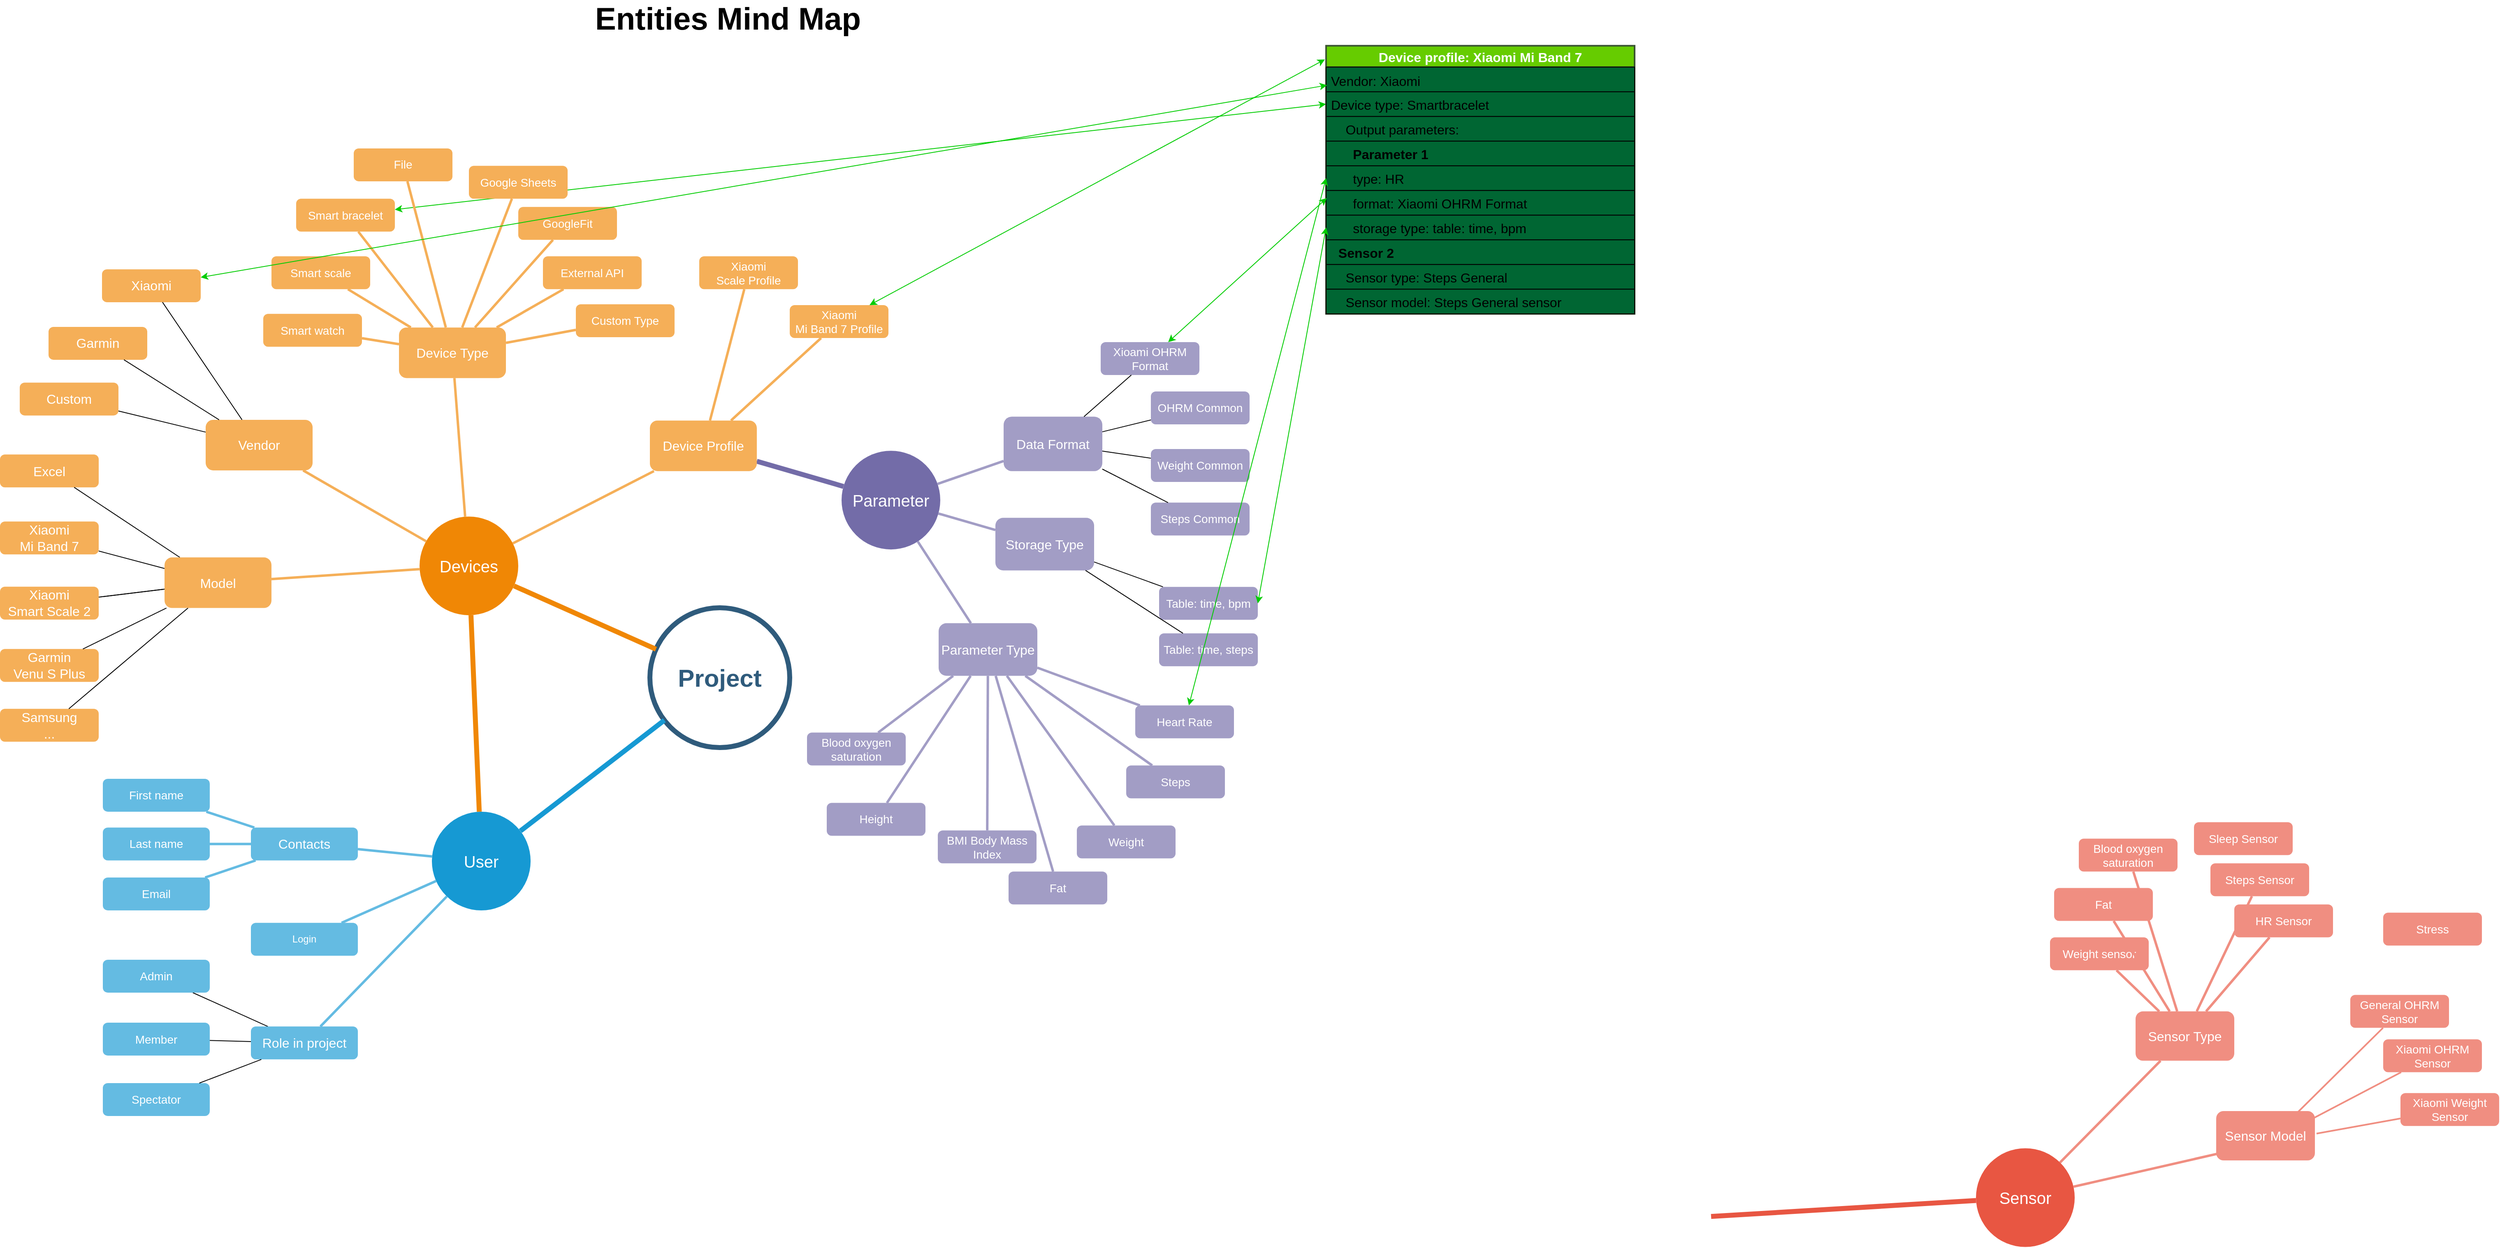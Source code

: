 <mxfile version="20.7.4" type="device"><diagram id="6a731a19-8d31-9384-78a2-239565b7b9f0" name="Page-1"><mxGraphModel dx="2074" dy="1140" grid="0" gridSize="10" guides="1" tooltips="1" connect="1" arrows="1" fold="1" page="0" pageScale="1" pageWidth="1169" pageHeight="827" background="none" math="0" shadow="0"><root><mxCell id="0"/><mxCell id="1" parent="0"/><mxCell id="1350" value="User" style="ellipse;whiteSpace=wrap;html=1;shadow=0;fontFamily=Helvetica;fontSize=20;fontColor=#FFFFFF;align=center;strokeWidth=3;fillColor=#1699D3;strokeColor=none;" parent="1" vertex="1"><mxGeometry x="815" y="990" width="120" height="120" as="geometry"/></mxCell><mxCell id="1351" value="Devices" style="ellipse;whiteSpace=wrap;html=1;shadow=0;fontFamily=Helvetica;fontSize=20;fontColor=#FFFFFF;align=center;strokeWidth=3;fillColor=#F08705;strokeColor=none;gradientColor=none;" parent="1" vertex="1"><mxGeometry x="800" y="631.07" width="120" height="120" as="geometry"/></mxCell><mxCell id="1352" value="Sensor" style="ellipse;whiteSpace=wrap;html=1;shadow=0;fontFamily=Helvetica;fontSize=20;fontColor=#FFFFFF;align=center;strokeWidth=3;fillColor=#E85642;strokeColor=none;" parent="1" vertex="1"><mxGeometry x="2692" y="1399.22" width="120" height="120" as="geometry"/></mxCell><mxCell id="1353" value="Parameter" style="ellipse;whiteSpace=wrap;html=1;shadow=0;fontFamily=Helvetica;fontSize=20;fontColor=#FFFFFF;align=center;strokeWidth=3;fillColor=#736ca8;strokeColor=none;" parent="1" vertex="1"><mxGeometry x="1313" y="551.07" width="120" height="120" as="geometry"/></mxCell><mxCell id="1357" value="Smart watch" style="rounded=1;fillColor=#f5af58;strokeColor=none;strokeWidth=3;shadow=0;html=1;fontColor=#FFFFFF;fontSize=14;whiteSpace=wrap;" parent="1" vertex="1"><mxGeometry x="610" y="384.63" width="120" height="40" as="geometry"/></mxCell><mxCell id="Hoir4oa6xhyW6V6_o-Tp-1555" value="" style="rounded=0;orthogonalLoop=1;jettySize=auto;html=1;endArrow=none;endFill=0;" parent="1" source="1358" target="Hoir4oa6xhyW6V6_o-Tp-1554" edge="1"><mxGeometry relative="1" as="geometry"/></mxCell><mxCell id="1358" value="Role in project" style="rounded=1;fillColor=#64BBE2;strokeColor=none;strokeWidth=3;shadow=0;html=1;fontColor=#FFFFFF;fontSize=16;whiteSpace=wrap;" parent="1" vertex="1"><mxGeometry x="595" y="1251.17" width="130" height="40" as="geometry"/></mxCell><mxCell id="1361" style="endArrow=none;strokeWidth=6;strokeColor=#E85642;html=1;" parent="1" target="1352" edge="1"><mxGeometry relative="1" as="geometry"><mxPoint x="2370" y="1482.15" as="sourcePoint"/><mxPoint x="2679" y="1482.15" as="targetPoint"/></mxGeometry></mxCell><mxCell id="1367" value="Login" style="rounded=1;fillColor=#64BBE2;strokeColor=none;strokeWidth=3;shadow=0;html=1;fontColor=#FFFFFF;whiteSpace=wrap;" parent="1" vertex="1"><mxGeometry x="595" y="1125.17" width="130" height="40" as="geometry"/></mxCell><mxCell id="1368" value="First name" style="rounded=1;fillColor=#64BBE2;strokeColor=none;strokeWidth=3;shadow=0;html=1;fontColor=#FFFFFF;fontSize=14;whiteSpace=wrap;" parent="1" vertex="1"><mxGeometry x="415" y="950.0" width="130" height="40" as="geometry"/></mxCell><mxCell id="1369" value="Last name" style="rounded=1;fillColor=#64BBE2;strokeColor=none;strokeWidth=3;shadow=0;html=1;fontColor=#FFFFFF;fontSize=14;whiteSpace=wrap;" parent="1" vertex="1"><mxGeometry x="415" y="1009.25" width="130" height="40" as="geometry"/></mxCell><mxCell id="1370" value="Email" style="rounded=1;fillColor=#64BBE2;strokeColor=none;strokeWidth=3;shadow=0;html=1;fontColor=#FFFFFF;fontSize=14;whiteSpace=wrap;" parent="1" vertex="1"><mxGeometry x="415" y="1070" width="130" height="40" as="geometry"/></mxCell><mxCell id="1378" value="" style="edgeStyle=none;endArrow=none;strokeWidth=3;strokeColor=#64BBE2;html=1;" parent="1" source="1350" target="1367" edge="1"><mxGeometry x="-136.5" y="692.33" width="100" height="100" as="geometry"><mxPoint x="775.635" y="1066.037" as="sourcePoint"/><mxPoint x="685" y="1080.004" as="targetPoint"/></mxGeometry></mxCell><mxCell id="1379" value="" style="edgeStyle=none;endArrow=none;strokeWidth=3;strokeColor=#64BBE2;html=1;" parent="1" source="1350" target="1358" edge="1"><mxGeometry x="-96.5" y="685" width="100" height="100" as="geometry"><mxPoint x="-96.5" y="785" as="sourcePoint"/><mxPoint x="3.5" y="685" as="targetPoint"/></mxGeometry></mxCell><mxCell id="1380" value="" style="edgeStyle=none;endArrow=none;strokeWidth=3;strokeColor=#64BBE2;html=1;" parent="1" source="h7JuHgKbV5dOK2hKu-mG-1547" target="1368" edge="1"><mxGeometry x="-136.5" y="722.33" width="100" height="100" as="geometry"><mxPoint x="-136.5" y="822.33" as="sourcePoint"/><mxPoint x="-36.5" y="722.33" as="targetPoint"/></mxGeometry></mxCell><mxCell id="1381" value="" style="edgeStyle=none;endArrow=none;strokeWidth=3;strokeColor=#64BBE2;html=1;" parent="1" source="h7JuHgKbV5dOK2hKu-mG-1547" target="1369" edge="1"><mxGeometry x="-136.5" y="722.33" width="100" height="100" as="geometry"><mxPoint x="-136.5" y="822.33" as="sourcePoint"/><mxPoint x="-36.5" y="722.33" as="targetPoint"/></mxGeometry></mxCell><mxCell id="1382" value="" style="edgeStyle=none;endArrow=none;strokeWidth=3;strokeColor=#64BBE2;html=1;" parent="1" source="h7JuHgKbV5dOK2hKu-mG-1547" target="1370" edge="1"><mxGeometry x="-136.5" y="722.33" width="100" height="100" as="geometry"><mxPoint x="-136.5" y="822.33" as="sourcePoint"/><mxPoint x="-36.5" y="722.33" as="targetPoint"/></mxGeometry></mxCell><mxCell id="1388" value="Smart scale" style="rounded=1;fillColor=#f5af58;strokeColor=none;strokeWidth=3;shadow=0;html=1;fontColor=#FFFFFF;fontSize=14;whiteSpace=wrap;" parent="1" vertex="1"><mxGeometry x="620" y="314.63" width="120" height="40" as="geometry"/></mxCell><mxCell id="3ol7Gl8PVOQAWhBmQOJz-1628" value="" style="edgeStyle=none;rounded=0;orthogonalLoop=1;jettySize=auto;html=1;strokeColor=#00CC00;strokeWidth=1;fontSize=16;entryX=0;entryY=0.5;entryDx=0;entryDy=0;fillColor=#cdeb8b;startArrow=classic;startFill=1;" parent="1" source="1389" target="3ol7Gl8PVOQAWhBmQOJz-1598" edge="1"><mxGeometry relative="1" as="geometry"/></mxCell><mxCell id="1389" value="Smart bracelet" style="rounded=1;fillColor=#f5af58;strokeColor=none;strokeWidth=3;shadow=0;html=1;fontColor=#FFFFFF;fontSize=14;whiteSpace=wrap;" parent="1" vertex="1"><mxGeometry x="650" y="244.63" width="120" height="40" as="geometry"/></mxCell><mxCell id="1390" value="File" style="rounded=1;fillColor=#f5af58;strokeColor=none;strokeWidth=3;shadow=0;html=1;fontColor=#FFFFFF;fontSize=14;whiteSpace=wrap;" parent="1" vertex="1"><mxGeometry x="720" y="183.44" width="120" height="40" as="geometry"/></mxCell><mxCell id="1391" value="GoogleFit" style="rounded=1;fillColor=#f5af58;strokeColor=none;strokeWidth=3;shadow=0;html=1;fontColor=#FFFFFF;fontSize=14;whiteSpace=wrap;" parent="1" vertex="1"><mxGeometry x="920" y="254.63" width="120" height="40" as="geometry"/></mxCell><mxCell id="1399" value="" style="edgeStyle=none;endArrow=none;strokeWidth=3;strokeColor=#F5AF58;html=1;" parent="1" source="h7JuHgKbV5dOK2hKu-mG-1541" target="1357" edge="1"><mxGeometry x="-51.5" y="194.94" width="100" height="100" as="geometry"><mxPoint x="-51.5" y="294.94" as="sourcePoint"/><mxPoint x="48.5" y="194.94" as="targetPoint"/></mxGeometry></mxCell><mxCell id="1400" value="" style="edgeStyle=none;endArrow=none;strokeWidth=3;strokeColor=#F5AF58;html=1;" parent="1" source="h7JuHgKbV5dOK2hKu-mG-1541" target="1388" edge="1"><mxGeometry x="-51.5" y="194.94" width="100" height="100" as="geometry"><mxPoint x="-51.5" y="294.94" as="sourcePoint"/><mxPoint x="48.5" y="194.94" as="targetPoint"/></mxGeometry></mxCell><mxCell id="1401" value="" style="edgeStyle=none;endArrow=none;strokeWidth=3;strokeColor=#F5AF58;html=1;" parent="1" source="h7JuHgKbV5dOK2hKu-mG-1541" target="1389" edge="1"><mxGeometry x="-51.5" y="194.94" width="100" height="100" as="geometry"><mxPoint x="-51.5" y="294.94" as="sourcePoint"/><mxPoint x="48.5" y="194.94" as="targetPoint"/></mxGeometry></mxCell><mxCell id="1402" value="" style="edgeStyle=none;endArrow=none;strokeWidth=3;strokeColor=#F5AF58;html=1;" parent="1" source="h7JuHgKbV5dOK2hKu-mG-1541" target="1390" edge="1"><mxGeometry x="-51.5" y="194.94" width="100" height="100" as="geometry"><mxPoint x="-51.5" y="294.94" as="sourcePoint"/><mxPoint x="48.5" y="194.94" as="targetPoint"/></mxGeometry></mxCell><mxCell id="1403" value="" style="edgeStyle=none;endArrow=none;strokeWidth=3;strokeColor=#F5AF58;html=1;" parent="1" source="h7JuHgKbV5dOK2hKu-mG-1541" target="1391" edge="1"><mxGeometry x="-51.5" y="194.94" width="100" height="100" as="geometry"><mxPoint x="-51.5" y="294.94" as="sourcePoint"/><mxPoint x="48.5" y="194.94" as="targetPoint"/></mxGeometry></mxCell><mxCell id="1413" value="HR Sensor" style="rounded=1;fillColor=#f08e81;strokeColor=none;strokeWidth=3;shadow=0;html=1;fontColor=#FFFFFF;fontSize=14;whiteSpace=wrap;" parent="1" vertex="1"><mxGeometry x="3006" y="1102.78" width="120" height="40" as="geometry"/></mxCell><mxCell id="1414" value="Weight sensor" style="rounded=1;fillColor=#f08e81;strokeColor=none;strokeWidth=3;shadow=0;html=1;fontColor=#FFFFFF;fontSize=14;whiteSpace=wrap;" parent="1" vertex="1"><mxGeometry x="2782" y="1142.78" width="120" height="40" as="geometry"/></mxCell><mxCell id="1415" value="Fat" style="rounded=1;fillColor=#f08e81;strokeColor=none;strokeWidth=3;shadow=0;html=1;fontColor=#FFFFFF;fontSize=14;whiteSpace=wrap;" parent="1" vertex="1"><mxGeometry x="2787" y="1082.78" width="120" height="40" as="geometry"/></mxCell><mxCell id="1416" value="Blood oxygen &lt;br style=&quot;font-size: 14px;&quot;&gt;saturation" style="rounded=1;fillColor=#f08e81;strokeColor=none;strokeWidth=3;shadow=0;html=1;fontColor=#FFFFFF;fontSize=14;whiteSpace=wrap;" parent="1" vertex="1"><mxGeometry x="2817" y="1022.78" width="120" height="40" as="geometry"/></mxCell><mxCell id="1424" value="" style="edgeStyle=none;endArrow=none;strokeWidth=3;strokeColor=#F08E81;html=1;" parent="1" source="h7JuHgKbV5dOK2hKu-mG-1543" target="1413" edge="1"><mxGeometry x="1708" y="1129.28" width="100" height="100" as="geometry"><mxPoint x="1708" y="1229.28" as="sourcePoint"/><mxPoint x="1808" y="1129.28" as="targetPoint"/></mxGeometry></mxCell><mxCell id="1425" value="" style="edgeStyle=none;endArrow=none;strokeWidth=3;strokeColor=#F08E81;html=1;" parent="1" source="h7JuHgKbV5dOK2hKu-mG-1543" target="1414" edge="1"><mxGeometry x="1708" y="1129.28" width="100" height="100" as="geometry"><mxPoint x="1708" y="1229.28" as="sourcePoint"/><mxPoint x="1808" y="1129.28" as="targetPoint"/></mxGeometry></mxCell><mxCell id="1426" value="" style="edgeStyle=none;endArrow=none;strokeWidth=3;strokeColor=#F08E81;html=1;" parent="1" source="h7JuHgKbV5dOK2hKu-mG-1543" target="1415" edge="1"><mxGeometry x="1708" y="1129.28" width="100" height="100" as="geometry"><mxPoint x="1708" y="1229.28" as="sourcePoint"/><mxPoint x="1808" y="1129.28" as="targetPoint"/></mxGeometry></mxCell><mxCell id="1427" value="" style="edgeStyle=none;endArrow=none;strokeWidth=3;strokeColor=#F08E81;html=1;" parent="1" source="h7JuHgKbV5dOK2hKu-mG-1543" target="1416" edge="1"><mxGeometry x="1708" y="1129.28" width="100" height="100" as="geometry"><mxPoint x="1708" y="1229.28" as="sourcePoint"/><mxPoint x="1808" y="1129.28" as="targetPoint"/></mxGeometry></mxCell><mxCell id="1437" value="Weight" style="rounded=1;fillColor=#a29dc5;strokeColor=none;strokeWidth=3;shadow=0;html=1;fontColor=#FFFFFF;fontSize=14;whiteSpace=wrap;" parent="1" vertex="1"><mxGeometry x="1599" y="1006.78" width="120" height="40" as="geometry"/></mxCell><mxCell id="1438" value="Height" style="rounded=1;fillColor=#a29dc5;strokeColor=none;strokeWidth=3;shadow=0;html=1;fontColor=#FFFFFF;fontSize=14;whiteSpace=wrap;" parent="1" vertex="1"><mxGeometry x="1295" y="979.28" width="120" height="40" as="geometry"/></mxCell><mxCell id="1439" value="Steps" style="rounded=1;fillColor=#a29dc5;strokeColor=none;strokeWidth=3;shadow=0;html=1;fontColor=#FFFFFF;fontSize=14;whiteSpace=wrap;" parent="1" vertex="1"><mxGeometry x="1659" y="933.78" width="120" height="40" as="geometry"/></mxCell><mxCell id="1440" value="Fat" style="rounded=1;fillColor=#a29dc5;strokeColor=none;strokeWidth=3;shadow=0;html=1;fontColor=#FFFFFF;fontSize=14;whiteSpace=wrap;" parent="1" vertex="1"><mxGeometry x="1516" y="1062.78" width="120" height="40" as="geometry"/></mxCell><mxCell id="1441" value="Heart Rate" style="rounded=1;fillColor=#a29dc5;strokeColor=none;strokeWidth=3;shadow=0;html=1;fontColor=#FFFFFF;fontSize=14;whiteSpace=wrap;" parent="1" vertex="1"><mxGeometry x="1670" y="860.78" width="120" height="40" as="geometry"/></mxCell><mxCell id="1442" value="BMI Body Mass Index" style="rounded=1;fillColor=#a29dc5;strokeColor=none;strokeWidth=3;shadow=0;html=1;fontColor=#FFFFFF;whiteSpace=wrap;fontSize=14;" parent="1" vertex="1"><mxGeometry x="1430" y="1012.78" width="120" height="40" as="geometry"/></mxCell><mxCell id="1443" value="Blood oxygen &lt;br style=&quot;font-size: 14px;&quot;&gt;saturation" style="rounded=1;fillColor=#a29dc5;strokeColor=none;strokeWidth=3;shadow=0;html=1;fontColor=#FFFFFF;fontSize=14;whiteSpace=wrap;" parent="1" vertex="1"><mxGeometry x="1271" y="893.78" width="120" height="40" as="geometry"/></mxCell><mxCell id="1448" value="" style="edgeStyle=none;endArrow=none;strokeWidth=3;strokeColor=#A29DC5;html=1;" parent="1" source="3ol7Gl8PVOQAWhBmQOJz-1557" target="1437" edge="1"><mxGeometry x="93" y="59.28" width="100" height="100" as="geometry"><mxPoint x="93" y="159.28" as="sourcePoint"/><mxPoint x="193" y="59.28" as="targetPoint"/></mxGeometry></mxCell><mxCell id="1449" value="" style="edgeStyle=none;endArrow=none;strokeWidth=3;strokeColor=#A29DC5;html=1;" parent="1" source="3ol7Gl8PVOQAWhBmQOJz-1557" target="1438" edge="1"><mxGeometry x="93" y="59.28" width="100" height="100" as="geometry"><mxPoint x="93" y="159.28" as="sourcePoint"/><mxPoint x="193" y="59.28" as="targetPoint"/></mxGeometry></mxCell><mxCell id="1450" value="" style="edgeStyle=none;endArrow=none;strokeWidth=3;strokeColor=#A29DC5;html=1;" parent="1" source="3ol7Gl8PVOQAWhBmQOJz-1557" target="1439" edge="1"><mxGeometry x="93" y="59.28" width="100" height="100" as="geometry"><mxPoint x="93" y="159.28" as="sourcePoint"/><mxPoint x="193" y="59.28" as="targetPoint"/></mxGeometry></mxCell><mxCell id="1451" value="" style="edgeStyle=none;endArrow=none;strokeWidth=3;strokeColor=#A29DC5;html=1;" parent="1" source="3ol7Gl8PVOQAWhBmQOJz-1557" target="1440" edge="1"><mxGeometry x="93" y="59.28" width="100" height="100" as="geometry"><mxPoint x="93" y="159.28" as="sourcePoint"/><mxPoint x="193" y="59.28" as="targetPoint"/></mxGeometry></mxCell><mxCell id="1452" value="" style="edgeStyle=none;endArrow=none;strokeWidth=3;strokeColor=#A29DC5;html=1;" parent="1" source="3ol7Gl8PVOQAWhBmQOJz-1557" target="1442" edge="1"><mxGeometry x="93" y="59.28" width="100" height="100" as="geometry"><mxPoint x="93" y="159.28" as="sourcePoint"/><mxPoint x="193" y="59.28" as="targetPoint"/></mxGeometry></mxCell><mxCell id="1453" value="" style="edgeStyle=none;endArrow=none;strokeWidth=3;strokeColor=#A29DC5;html=1;" parent="1" source="3ol7Gl8PVOQAWhBmQOJz-1557" target="1441" edge="1"><mxGeometry x="93" y="59.28" width="100" height="100" as="geometry"><mxPoint x="93" y="159.28" as="sourcePoint"/><mxPoint x="193" y="59.28" as="targetPoint"/></mxGeometry></mxCell><mxCell id="1454" value="" style="edgeStyle=none;endArrow=none;strokeWidth=3;strokeColor=#A29DC5;html=1;" parent="1" source="1353" target="3ol7Gl8PVOQAWhBmQOJz-1557" edge="1"><mxGeometry x="93" y="59.28" width="100" height="100" as="geometry"><mxPoint x="93" y="159.28" as="sourcePoint"/><mxPoint x="193" y="59.28" as="targetPoint"/></mxGeometry></mxCell><mxCell id="1514" style="edgeStyle=orthogonalEdgeStyle;rounded=0;html=1;exitX=0.75;exitY=0;entryX=0.75;entryY=0;startArrow=none;startFill=0;endArrow=block;endFill=1;jettySize=auto;orthogonalLoop=1;strokeColor=#12aab5;strokeWidth=6;fontSize=20;fontColor=#2F5B7C;" parent="1" source="1414" target="1414" edge="1"><mxGeometry relative="1" as="geometry"/></mxCell><mxCell id="1515" value="Project" style="ellipse;whiteSpace=wrap;html=1;shadow=0;fontFamily=Helvetica;fontSize=30;fontColor=#2F5B7C;align=center;strokeColor=#2F5B7C;strokeWidth=6;fillColor=#FFFFFF;fontStyle=1;gradientColor=none;" parent="1" vertex="1"><mxGeometry x="1080" y="742" width="170" height="170" as="geometry"/></mxCell><mxCell id="Hoir4oa6xhyW6V6_o-Tp-1543" value="" style="endArrow=none;strokeWidth=6;strokeColor=#f08705;html=1;" parent="1" source="1515" target="1351" edge="1"><mxGeometry relative="1" as="geometry"><mxPoint x="1223.477" y="847.636" as="sourcePoint"/><mxPoint x="1407.682" y="779.035" as="targetPoint"/></mxGeometry></mxCell><mxCell id="Hoir4oa6xhyW6V6_o-Tp-1545" style="endArrow=none;strokeWidth=6;strokeColor=#f08705;html=1;startArrow=none;" parent="1" source="1350" target="1351" edge="1"><mxGeometry relative="1" as="geometry"><mxPoint x="1013.494" y="475.635" as="sourcePoint"/><mxPoint x="1316.728" y="531.459" as="targetPoint"/></mxGeometry></mxCell><mxCell id="Hoir4oa6xhyW6V6_o-Tp-1547" value="" style="endArrow=none;strokeWidth=6;strokeColor=#1699D3;html=1;" parent="1" source="1515" target="1350" edge="1"><mxGeometry relative="1" as="geometry"><mxPoint x="1107.562" y="889.115" as="sourcePoint"/><mxPoint x="1004.972" y="860.832" as="targetPoint"/></mxGeometry></mxCell><mxCell id="Hoir4oa6xhyW6V6_o-Tp-1554" value="Admin" style="rounded=1;fillColor=#64BBE2;strokeColor=none;strokeWidth=3;shadow=0;html=1;fontColor=#FFFFFF;fontSize=14;whiteSpace=wrap;" parent="1" vertex="1"><mxGeometry x="415" y="1170" width="130" height="40" as="geometry"/></mxCell><mxCell id="Hoir4oa6xhyW6V6_o-Tp-1557" value="Member" style="rounded=1;fillColor=#64BBE2;strokeColor=none;strokeWidth=3;shadow=0;html=1;fontColor=#FFFFFF;fontSize=14;whiteSpace=wrap;" parent="1" vertex="1"><mxGeometry x="415" y="1246.5" width="130" height="40" as="geometry"/></mxCell><mxCell id="Hoir4oa6xhyW6V6_o-Tp-1558" value="" style="rounded=0;orthogonalLoop=1;jettySize=auto;html=1;endArrow=none;endFill=0;" parent="1" source="1358" target="Hoir4oa6xhyW6V6_o-Tp-1557" edge="1"><mxGeometry relative="1" as="geometry"><mxPoint x="515" y="1118.5" as="sourcePoint"/><mxPoint x="431.846" y="1150" as="targetPoint"/></mxGeometry></mxCell><mxCell id="Hoir4oa6xhyW6V6_o-Tp-1559" value="Spectator" style="rounded=1;fillColor=#64BBE2;strokeColor=none;strokeWidth=3;shadow=0;html=1;fontColor=#FFFFFF;fontSize=14;whiteSpace=wrap;" parent="1" vertex="1"><mxGeometry x="415" y="1320" width="130" height="40" as="geometry"/></mxCell><mxCell id="Hoir4oa6xhyW6V6_o-Tp-1560" value="" style="rounded=0;orthogonalLoop=1;jettySize=auto;html=1;endArrow=none;endFill=0;" parent="1" source="1358" target="Hoir4oa6xhyW6V6_o-Tp-1559" edge="1"><mxGeometry relative="1" as="geometry"><mxPoint x="525" y="1128.5" as="sourcePoint"/><mxPoint x="407.23" y="1215" as="targetPoint"/></mxGeometry></mxCell><mxCell id="h7JuHgKbV5dOK2hKu-mG-1541" value="Device Type" style="rounded=1;fillColor=#f5af58;strokeColor=none;strokeWidth=3;shadow=0;html=1;fontColor=#FFFFFF;fontSize=16;whiteSpace=wrap;" parent="1" vertex="1"><mxGeometry x="775" y="401.19" width="130" height="61.5" as="geometry"/></mxCell><mxCell id="h7JuHgKbV5dOK2hKu-mG-1542" value="" style="edgeStyle=none;endArrow=none;strokeWidth=3;strokeColor=#F5AF58;html=1;" parent="1" source="1351" target="h7JuHgKbV5dOK2hKu-mG-1541" edge="1"><mxGeometry x="123.5" y="201.5" width="100" height="100" as="geometry"><mxPoint x="950.907" y="519.911" as="sourcePoint"/><mxPoint x="901" y="561.5" as="targetPoint"/></mxGeometry></mxCell><mxCell id="h7JuHgKbV5dOK2hKu-mG-1543" value="Sensor Type" style="rounded=1;fillColor=#f08e81;strokeColor=none;strokeWidth=3;shadow=0;html=1;fontColor=#FFFFFF;fontSize=16;whiteSpace=wrap;" parent="1" vertex="1"><mxGeometry x="2886" y="1232.78" width="120" height="60" as="geometry"/></mxCell><mxCell id="h7JuHgKbV5dOK2hKu-mG-1544" value="" style="edgeStyle=none;endArrow=none;strokeWidth=3;strokeColor=#F08E81;html=1;" parent="1" source="1352" target="h7JuHgKbV5dOK2hKu-mG-1543" edge="1"><mxGeometry x="1443" y="1094.65" width="100" height="100" as="geometry"><mxPoint x="2729.211" y="1427.583" as="sourcePoint"/><mxPoint x="2846.186" y="1279.65" as="targetPoint"/></mxGeometry></mxCell><mxCell id="h7JuHgKbV5dOK2hKu-mG-1545" value="Steps Sensor" style="rounded=1;fillColor=#f08e81;strokeColor=none;strokeWidth=3;shadow=0;html=1;fontColor=#FFFFFF;fontSize=14;whiteSpace=wrap;" parent="1" vertex="1"><mxGeometry x="2977" y="1052.78" width="120" height="40" as="geometry"/></mxCell><mxCell id="h7JuHgKbV5dOK2hKu-mG-1546" value="" style="edgeStyle=none;endArrow=none;strokeWidth=3;strokeColor=#F08E81;html=1;" parent="1" source="h7JuHgKbV5dOK2hKu-mG-1543" target="h7JuHgKbV5dOK2hKu-mG-1545" edge="1"><mxGeometry x="1718" y="1139.28" width="100" height="100" as="geometry"><mxPoint x="3094.518" y="1372.78" as="sourcePoint"/><mxPoint x="3145.482" y="1284.28" as="targetPoint"/></mxGeometry></mxCell><mxCell id="h7JuHgKbV5dOK2hKu-mG-1547" value="Contacts" style="rounded=1;fillColor=#64BBE2;strokeColor=none;strokeWidth=3;shadow=0;html=1;fontColor=#FFFFFF;fontSize=16;whiteSpace=wrap;" parent="1" vertex="1"><mxGeometry x="595" y="1009.25" width="130" height="40" as="geometry"/></mxCell><mxCell id="h7JuHgKbV5dOK2hKu-mG-1548" value="" style="edgeStyle=none;endArrow=none;strokeWidth=3;strokeColor=#64BBE2;html=1;" parent="1" source="1350" target="h7JuHgKbV5dOK2hKu-mG-1547" edge="1"><mxGeometry x="-126.5" y="702.33" width="100" height="100" as="geometry"><mxPoint x="781.652" y="1029.871" as="sourcePoint"/><mxPoint x="537.391" y="876.58" as="targetPoint"/></mxGeometry></mxCell><mxCell id="h7JuHgKbV5dOK2hKu-mG-1549" value="Sleep Sensor" style="rounded=1;fillColor=#f08e81;strokeColor=none;strokeWidth=3;shadow=0;html=1;fontColor=#FFFFFF;fontSize=14;whiteSpace=wrap;" parent="1" vertex="1"><mxGeometry x="2957" y="1002.78" width="120" height="40" as="geometry"/></mxCell><mxCell id="h7JuHgKbV5dOK2hKu-mG-1550" value="Stress" style="rounded=1;fillColor=#f08e81;strokeColor=none;strokeWidth=3;shadow=0;html=1;fontColor=#FFFFFF;fontSize=14;whiteSpace=wrap;" parent="1" vertex="1"><mxGeometry x="3187" y="1112.78" width="120" height="40" as="geometry"/></mxCell><mxCell id="h7JuHgKbV5dOK2hKu-mG-1551" value="External API" style="rounded=1;fillColor=#f5af58;strokeColor=none;strokeWidth=3;shadow=0;html=1;fontColor=#FFFFFF;fontSize=14;whiteSpace=wrap;" parent="1" vertex="1"><mxGeometry x="950" y="314.63" width="120" height="40" as="geometry"/></mxCell><mxCell id="h7JuHgKbV5dOK2hKu-mG-1552" value="" style="edgeStyle=none;endArrow=none;strokeWidth=3;strokeColor=#F5AF58;html=1;" parent="1" source="h7JuHgKbV5dOK2hKu-mG-1541" target="h7JuHgKbV5dOK2hKu-mG-1551" edge="1"><mxGeometry x="-41.5" y="204.94" width="100" height="100" as="geometry"><mxPoint x="913.02" y="483.44" as="sourcePoint"/><mxPoint x="976.532" y="333.44" as="targetPoint"/></mxGeometry></mxCell><mxCell id="3ol7Gl8PVOQAWhBmQOJz-1515" value="Garmin &lt;br style=&quot;font-size: 16px;&quot;&gt;Venu S Plus" style="rounded=1;fillColor=#f5af58;strokeColor=none;strokeWidth=3;shadow=0;html=1;fontColor=#FFFFFF;fontSize=16;whiteSpace=wrap;" parent="1" vertex="1"><mxGeometry x="290" y="792.15" width="120" height="40" as="geometry"/></mxCell><mxCell id="3ol7Gl8PVOQAWhBmQOJz-1517" value="" style="rounded=0;orthogonalLoop=1;jettySize=auto;html=1;endArrow=none;endFill=0;" parent="1" source="3ol7Gl8PVOQAWhBmQOJz-1538" target="3ol7Gl8PVOQAWhBmQOJz-1515" edge="1"><mxGeometry relative="1" as="geometry"><mxPoint x="694.996" y="428.44" as="sourcePoint"/><mxPoint x="583.884" y="378.44" as="targetPoint"/></mxGeometry></mxCell><mxCell id="3ol7Gl8PVOQAWhBmQOJz-1518" value="Samsung&lt;br style=&quot;font-size: 16px;&quot;&gt;..." style="rounded=1;fillColor=#f5af58;strokeColor=none;strokeWidth=3;shadow=0;html=1;fontColor=#FFFFFF;fontSize=16;whiteSpace=wrap;" parent="1" vertex="1"><mxGeometry x="290" y="864.82" width="120" height="40" as="geometry"/></mxCell><mxCell id="3ol7Gl8PVOQAWhBmQOJz-1520" value="" style="rounded=0;orthogonalLoop=1;jettySize=auto;html=1;endArrow=none;endFill=0;" parent="1" source="3ol7Gl8PVOQAWhBmQOJz-1538" target="3ol7Gl8PVOQAWhBmQOJz-1518" edge="1"><mxGeometry relative="1" as="geometry"><mxPoint x="662.967" y="574.94" as="sourcePoint"/><mxPoint x="607.033" y="553.44" as="targetPoint"/></mxGeometry></mxCell><mxCell id="3ol7Gl8PVOQAWhBmQOJz-1521" value="" style="rounded=0;orthogonalLoop=1;jettySize=auto;html=1;endArrow=none;endFill=0;startArrow=none;" parent="1" source="3ol7Gl8PVOQAWhBmQOJz-1522" target="3ol7Gl8PVOQAWhBmQOJz-1538" edge="1"><mxGeometry relative="1" as="geometry"><mxPoint x="662.967" y="574.94" as="sourcePoint"/><mxPoint x="565" y="453.44" as="targetPoint"/></mxGeometry></mxCell><mxCell id="3ol7Gl8PVOQAWhBmQOJz-1522" value="Xiaomi&lt;br style=&quot;font-size: 16px;&quot;&gt;Smart Scale 2" style="rounded=1;fillColor=#f5af58;strokeColor=none;strokeWidth=3;shadow=0;html=1;fontColor=#FFFFFF;fontSize=16;whiteSpace=wrap;" parent="1" vertex="1"><mxGeometry x="290" y="716.32" width="120" height="40" as="geometry"/></mxCell><mxCell id="3ol7Gl8PVOQAWhBmQOJz-1523" value="" style="rounded=0;orthogonalLoop=1;jettySize=auto;html=1;endArrow=none;endFill=0;" parent="1" source="3ol7Gl8PVOQAWhBmQOJz-1538" target="3ol7Gl8PVOQAWhBmQOJz-1522" edge="1"><mxGeometry relative="1" as="geometry"><mxPoint x="660" y="466.617" as="sourcePoint"/><mxPoint x="565" y="453.44" as="targetPoint"/></mxGeometry></mxCell><mxCell id="3ol7Gl8PVOQAWhBmQOJz-1524" value="Xiaomi&lt;br style=&quot;font-size: 16px;&quot;&gt;Mi Band 7" style="rounded=1;fillColor=#f5af58;strokeColor=none;strokeWidth=3;shadow=0;html=1;fontColor=#FFFFFF;fontSize=16;whiteSpace=wrap;" parent="1" vertex="1"><mxGeometry x="290" y="637.07" width="120" height="40" as="geometry"/></mxCell><mxCell id="3ol7Gl8PVOQAWhBmQOJz-1526" value="" style="rounded=0;orthogonalLoop=1;jettySize=auto;html=1;endArrow=none;endFill=0;" parent="1" source="3ol7Gl8PVOQAWhBmQOJz-1538" target="3ol7Gl8PVOQAWhBmQOJz-1524" edge="1"><mxGeometry relative="1" as="geometry"><mxPoint x="655" y="478.44" as="sourcePoint"/><mxPoint x="615" y="468.44" as="targetPoint"/></mxGeometry></mxCell><mxCell id="3ol7Gl8PVOQAWhBmQOJz-1527" value="Excel" style="rounded=1;fillColor=#f5af58;strokeColor=none;strokeWidth=3;shadow=0;html=1;fontColor=#FFFFFF;fontSize=16;whiteSpace=wrap;" parent="1" vertex="1"><mxGeometry x="290" y="555.57" width="120" height="40" as="geometry"/></mxCell><mxCell id="3ol7Gl8PVOQAWhBmQOJz-1528" value="" style="rounded=0;orthogonalLoop=1;jettySize=auto;html=1;endArrow=none;endFill=0;" parent="1" source="3ol7Gl8PVOQAWhBmQOJz-1538" target="3ol7Gl8PVOQAWhBmQOJz-1527" edge="1"><mxGeometry relative="1" as="geometry"><mxPoint x="715" y="390.107" as="sourcePoint"/><mxPoint x="655" y="376.773" as="targetPoint"/></mxGeometry></mxCell><mxCell id="3ol7Gl8PVOQAWhBmQOJz-1529" value="Google Sheets" style="rounded=1;fillColor=#f5af58;strokeColor=none;strokeWidth=3;shadow=0;html=1;fontColor=#FFFFFF;fontSize=14;whiteSpace=wrap;" parent="1" vertex="1"><mxGeometry x="860" y="204.63" width="120" height="40" as="geometry"/></mxCell><mxCell id="3ol7Gl8PVOQAWhBmQOJz-1530" value="" style="edgeStyle=none;endArrow=none;strokeWidth=3;strokeColor=#F5AF58;html=1;" parent="1" source="h7JuHgKbV5dOK2hKu-mG-1541" target="3ol7Gl8PVOQAWhBmQOJz-1529" edge="1"><mxGeometry x="-41.5" y="204.94" width="100" height="100" as="geometry"><mxPoint x="876.934" y="483.44" as="sourcePoint"/><mxPoint x="856.994" y="283.44" as="targetPoint"/></mxGeometry></mxCell><mxCell id="3ol7Gl8PVOQAWhBmQOJz-1533" value="Entities Mind Map" style="text;strokeColor=none;align=center;fillColor=none;html=1;verticalAlign=middle;whiteSpace=wrap;rounded=0;fontSize=38;fontStyle=1" parent="1" vertex="1"><mxGeometry x="1005" y="11" width="340" height="30" as="geometry"/></mxCell><mxCell id="3ol7Gl8PVOQAWhBmQOJz-1534" value="Custom Type" style="rounded=1;fillColor=#f5af58;strokeColor=none;strokeWidth=3;shadow=0;html=1;fontColor=#FFFFFF;fontSize=14;whiteSpace=wrap;" parent="1" vertex="1"><mxGeometry x="990" y="373" width="120" height="40" as="geometry"/></mxCell><mxCell id="3ol7Gl8PVOQAWhBmQOJz-1535" value="" style="edgeStyle=none;endArrow=none;strokeWidth=3;strokeColor=#F5AF58;html=1;" parent="1" source="h7JuHgKbV5dOK2hKu-mG-1541" target="3ol7Gl8PVOQAWhBmQOJz-1534" edge="1"><mxGeometry x="-41.5" y="204.94" width="100" height="100" as="geometry"><mxPoint x="810" y="492.996" as="sourcePoint"/><mxPoint x="755" y="508.273" as="targetPoint"/></mxGeometry></mxCell><mxCell id="3ol7Gl8PVOQAWhBmQOJz-1536" value="Vendor" style="rounded=1;fillColor=#f5af58;strokeColor=none;strokeWidth=3;shadow=0;html=1;fontColor=#FFFFFF;fontSize=16;whiteSpace=wrap;" parent="1" vertex="1"><mxGeometry x="540" y="513.44" width="130" height="61.5" as="geometry"/></mxCell><mxCell id="3ol7Gl8PVOQAWhBmQOJz-1537" value="" style="edgeStyle=none;endArrow=none;strokeWidth=3;strokeColor=#F5AF58;html=1;" parent="1" source="1351" target="3ol7Gl8PVOQAWhBmQOJz-1536" edge="1"><mxGeometry x="133.5" y="211.5" width="100" height="100" as="geometry"><mxPoint x="989.707" y="620.889" as="sourcePoint"/><mxPoint x="970.422" y="512.25" as="targetPoint"/></mxGeometry></mxCell><mxCell id="3ol7Gl8PVOQAWhBmQOJz-1538" value="Model" style="rounded=1;fillColor=#f5af58;strokeColor=none;strokeWidth=3;shadow=0;html=1;fontColor=#FFFFFF;fontSize=16;whiteSpace=wrap;" parent="1" vertex="1"><mxGeometry x="490" y="680.77" width="130" height="61.5" as="geometry"/></mxCell><mxCell id="3ol7Gl8PVOQAWhBmQOJz-1539" value="" style="edgeStyle=none;endArrow=none;strokeWidth=3;strokeColor=#F5AF58;html=1;" parent="1" source="1351" target="3ol7Gl8PVOQAWhBmQOJz-1538" edge="1"><mxGeometry x="143.5" y="221.5" width="100" height="100" as="geometry"><mxPoint x="944.476" y="657.261" as="sourcePoint"/><mxPoint x="895" y="636.765" as="targetPoint"/></mxGeometry></mxCell><mxCell id="3ol7Gl8PVOQAWhBmQOJz-1542" value="Xiaomi" style="rounded=1;fillColor=#f5af58;strokeColor=none;strokeWidth=3;shadow=0;html=1;fontColor=#FFFFFF;fontSize=16;whiteSpace=wrap;" parent="1" vertex="1"><mxGeometry x="414" y="330.44" width="120" height="40" as="geometry"/></mxCell><mxCell id="3ol7Gl8PVOQAWhBmQOJz-1544" value="" style="rounded=0;orthogonalLoop=1;jettySize=auto;html=1;endArrow=none;endFill=0;" parent="1" source="3ol7Gl8PVOQAWhBmQOJz-1536" target="3ol7Gl8PVOQAWhBmQOJz-1542" edge="1"><mxGeometry relative="1" as="geometry"><mxPoint x="530.354" y="690.77" as="sourcePoint"/><mxPoint x="382.534" y="559.57" as="targetPoint"/></mxGeometry></mxCell><mxCell id="3ol7Gl8PVOQAWhBmQOJz-1545" value="Custom" style="rounded=1;fillColor=#f5af58;strokeColor=none;strokeWidth=3;shadow=0;html=1;fontColor=#FFFFFF;fontSize=16;whiteSpace=wrap;" parent="1" vertex="1"><mxGeometry x="314" y="468.19" width="120" height="40" as="geometry"/></mxCell><mxCell id="3ol7Gl8PVOQAWhBmQOJz-1546" value="" style="rounded=0;orthogonalLoop=1;jettySize=auto;html=1;endArrow=none;endFill=0;" parent="1" source="3ol7Gl8PVOQAWhBmQOJz-1536" target="3ol7Gl8PVOQAWhBmQOJz-1545" edge="1"><mxGeometry relative="1" as="geometry"><mxPoint x="605.005" y="523.44" as="sourcePoint"/><mxPoint x="546.501" y="343.44" as="targetPoint"/></mxGeometry></mxCell><mxCell id="3ol7Gl8PVOQAWhBmQOJz-1547" value="Garmin" style="rounded=1;fillColor=#f5af58;strokeColor=none;strokeWidth=3;shadow=0;html=1;fontColor=#FFFFFF;fontSize=16;whiteSpace=wrap;" parent="1" vertex="1"><mxGeometry x="349" y="400.44" width="120" height="40" as="geometry"/></mxCell><mxCell id="3ol7Gl8PVOQAWhBmQOJz-1548" value="" style="rounded=0;orthogonalLoop=1;jettySize=auto;html=1;endArrow=none;endFill=0;" parent="1" source="3ol7Gl8PVOQAWhBmQOJz-1536" target="3ol7Gl8PVOQAWhBmQOJz-1547" edge="1"><mxGeometry relative="1" as="geometry"><mxPoint x="557.137" y="523.44" as="sourcePoint"/><mxPoint x="477.634" y="481.19" as="targetPoint"/></mxGeometry></mxCell><mxCell id="3ol7Gl8PVOQAWhBmQOJz-1549" value="Data Format" style="rounded=1;fillColor=#a29dc5;strokeColor=none;strokeWidth=3;shadow=0;html=1;fontColor=#FFFFFF;fontSize=16;whiteSpace=wrap;" parent="1" vertex="1"><mxGeometry x="1510" y="509.59" width="120" height="66.25" as="geometry"/></mxCell><mxCell id="3ol7Gl8PVOQAWhBmQOJz-1550" value="OHRM Common" style="rounded=1;fillColor=#a29dc5;strokeColor=none;strokeWidth=3;shadow=0;html=1;fontColor=#FFFFFF;fontSize=14;whiteSpace=wrap;" parent="1" vertex="1"><mxGeometry x="1689" y="479.0" width="120" height="40" as="geometry"/></mxCell><mxCell id="3ol7Gl8PVOQAWhBmQOJz-1551" value="" style="rounded=0;orthogonalLoop=1;jettySize=auto;html=1;endArrow=none;endFill=0;" parent="1" source="3ol7Gl8PVOQAWhBmQOJz-1550" target="3ol7Gl8PVOQAWhBmQOJz-1549" edge="1"><mxGeometry relative="1" as="geometry"><mxPoint x="1637.505" y="726.59" as="sourcePoint"/><mxPoint x="1579.001" y="546.59" as="targetPoint"/></mxGeometry></mxCell><mxCell id="3ol7Gl8PVOQAWhBmQOJz-1552" value="" style="edgeStyle=none;endArrow=none;strokeWidth=3;strokeColor=#A29DC5;html=1;" parent="1" source="1353" target="3ol7Gl8PVOQAWhBmQOJz-1549" edge="1"><mxGeometry x="103" y="69.28" width="100" height="100" as="geometry"><mxPoint x="1506.103" y="688.288" as="sourcePoint"/><mxPoint x="1699.759" y="912.78" as="targetPoint"/></mxGeometry></mxCell><mxCell id="3ol7Gl8PVOQAWhBmQOJz-1553" value="Weight Common" style="rounded=1;fillColor=#a29dc5;strokeColor=none;strokeWidth=3;shadow=0;html=1;fontColor=#FFFFFF;fontSize=14;whiteSpace=wrap;" parent="1" vertex="1"><mxGeometry x="1689" y="549" width="120" height="40" as="geometry"/></mxCell><mxCell id="3ol7Gl8PVOQAWhBmQOJz-1554" value="" style="rounded=0;orthogonalLoop=1;jettySize=auto;html=1;endArrow=none;endFill=0;" parent="1" source="3ol7Gl8PVOQAWhBmQOJz-1553" target="3ol7Gl8PVOQAWhBmQOJz-1549" edge="1"><mxGeometry relative="1" as="geometry"><mxPoint x="1734" y="556.064" as="sourcePoint"/><mxPoint x="1664" y="567.116" as="targetPoint"/></mxGeometry></mxCell><mxCell id="3ol7Gl8PVOQAWhBmQOJz-1555" value="Steps Common" style="rounded=1;fillColor=#a29dc5;strokeColor=none;strokeWidth=3;shadow=0;html=1;fontColor=#FFFFFF;fontSize=14;whiteSpace=wrap;" parent="1" vertex="1"><mxGeometry x="1689" y="614.17" width="120" height="40" as="geometry"/></mxCell><mxCell id="3ol7Gl8PVOQAWhBmQOJz-1556" value="" style="rounded=0;orthogonalLoop=1;jettySize=auto;html=1;endArrow=none;endFill=0;" parent="1" source="3ol7Gl8PVOQAWhBmQOJz-1555" target="3ol7Gl8PVOQAWhBmQOJz-1549" edge="1"><mxGeometry relative="1" as="geometry"><mxPoint x="1774" y="606.155" as="sourcePoint"/><mxPoint x="1664" y="587.025" as="targetPoint"/></mxGeometry></mxCell><mxCell id="3ol7Gl8PVOQAWhBmQOJz-1557" value="Parameter Type" style="rounded=1;fillColor=#a29dc5;strokeColor=none;strokeWidth=3;shadow=0;html=1;fontColor=#FFFFFF;fontSize=16;whiteSpace=wrap;" parent="1" vertex="1"><mxGeometry x="1431" y="760.78" width="120" height="64" as="geometry"/></mxCell><mxCell id="3ol7Gl8PVOQAWhBmQOJz-1558" value="Xioami OHRM Format" style="rounded=1;fillColor=#a29dc5;strokeColor=none;strokeWidth=3;shadow=0;html=1;fontColor=#FFFFFF;fontSize=14;whiteSpace=wrap;" parent="1" vertex="1"><mxGeometry x="1628" y="419.0" width="120" height="40" as="geometry"/></mxCell><mxCell id="3ol7Gl8PVOQAWhBmQOJz-1559" value="" style="rounded=0;orthogonalLoop=1;jettySize=auto;html=1;endArrow=none;endFill=0;" parent="1" source="3ol7Gl8PVOQAWhBmQOJz-1558" target="3ol7Gl8PVOQAWhBmQOJz-1549" edge="1"><mxGeometry relative="1" as="geometry"><mxPoint x="1774" y="554.416" as="sourcePoint"/><mxPoint x="1664" y="568.764" as="targetPoint"/></mxGeometry></mxCell><mxCell id="3ol7Gl8PVOQAWhBmQOJz-1560" value="Storage Type" style="rounded=1;fillColor=#a29dc5;strokeColor=none;strokeWidth=3;shadow=0;html=1;fontColor=#FFFFFF;fontSize=16;whiteSpace=wrap;" parent="1" vertex="1"><mxGeometry x="1500" y="632.59" width="120" height="64" as="geometry"/></mxCell><mxCell id="3ol7Gl8PVOQAWhBmQOJz-1561" value="" style="edgeStyle=none;endArrow=none;strokeWidth=3;strokeColor=#A29DC5;html=1;" parent="1" source="1353" target="3ol7Gl8PVOQAWhBmQOJz-1560" edge="1"><mxGeometry x="113" y="79.28" width="100" height="100" as="geometry"><mxPoint x="1526.963" y="640.681" as="sourcePoint"/><mxPoint x="1709.759" y="922.78" as="targetPoint"/></mxGeometry></mxCell><mxCell id="3ol7Gl8PVOQAWhBmQOJz-1562" value="Sensor Model" style="rounded=1;fillColor=#f08e81;strokeColor=none;strokeWidth=3;shadow=0;html=1;fontColor=#FFFFFF;fontSize=16;whiteSpace=wrap;" parent="1" vertex="1"><mxGeometry x="2984" y="1354" width="120" height="60" as="geometry"/></mxCell><mxCell id="3ol7Gl8PVOQAWhBmQOJz-1563" style="endArrow=none;strokeWidth=6;strokeColor=#736ca8;html=1;" parent="1" source="1353" target="3ol7Gl8PVOQAWhBmQOJz-1575" edge="1"><mxGeometry relative="1" as="geometry"><mxPoint x="1250" y="1211" as="sourcePoint"/><mxPoint x="1288" y="734" as="targetPoint"/></mxGeometry></mxCell><mxCell id="3ol7Gl8PVOQAWhBmQOJz-1564" value="" style="rounded=0;orthogonalLoop=1;jettySize=auto;html=1;endArrow=none;endFill=0;" parent="1" source="3ol7Gl8PVOQAWhBmQOJz-1565" target="3ol7Gl8PVOQAWhBmQOJz-1560" edge="1"><mxGeometry relative="1" as="geometry"><mxPoint x="1814" y="746.59" as="sourcePoint"/><mxPoint x="1643.683" y="585.84" as="targetPoint"/></mxGeometry></mxCell><mxCell id="3ol7Gl8PVOQAWhBmQOJz-1565" value="Table: time, bpm" style="rounded=1;fillColor=#a29dc5;strokeColor=none;strokeWidth=3;shadow=0;html=1;fontColor=#FFFFFF;fontSize=14;whiteSpace=wrap;" parent="1" vertex="1"><mxGeometry x="1699" y="716.59" width="120" height="40" as="geometry"/></mxCell><mxCell id="3ol7Gl8PVOQAWhBmQOJz-1566" value="Table: time, steps" style="rounded=1;fillColor=#a29dc5;strokeColor=none;strokeWidth=3;shadow=0;html=1;fontColor=#FFFFFF;fontSize=14;whiteSpace=wrap;" parent="1" vertex="1"><mxGeometry x="1699" y="773.09" width="120" height="40" as="geometry"/></mxCell><mxCell id="3ol7Gl8PVOQAWhBmQOJz-1567" value="" style="rounded=0;orthogonalLoop=1;jettySize=auto;html=1;endArrow=none;endFill=0;" parent="1" source="3ol7Gl8PVOQAWhBmQOJz-1566" target="3ol7Gl8PVOQAWhBmQOJz-1560" edge="1"><mxGeometry relative="1" as="geometry"><mxPoint x="1784" y="732.19" as="sourcePoint"/><mxPoint x="1654" y="700.99" as="targetPoint"/></mxGeometry></mxCell><mxCell id="3ol7Gl8PVOQAWhBmQOJz-1568" value="Xiaomi Weight Sensor" style="rounded=1;fillColor=#f08e81;strokeColor=none;strokeWidth=3;shadow=0;html=1;fontColor=#FFFFFF;fontSize=14;whiteSpace=wrap;" parent="1" vertex="1"><mxGeometry x="3208" y="1332.15" width="120" height="40" as="geometry"/></mxCell><mxCell id="3ol7Gl8PVOQAWhBmQOJz-1569" value="" style="edgeStyle=none;endArrow=none;strokeWidth=2;strokeColor=#F08E81;html=1;" parent="1" target="3ol7Gl8PVOQAWhBmQOJz-1568" edge="1"><mxGeometry x="1728" y="1149.28" width="100" height="100" as="geometry"><mxPoint x="3106" y="1381.339" as="sourcePoint"/><mxPoint x="3277.0" y="1282.78" as="targetPoint"/></mxGeometry></mxCell><mxCell id="3ol7Gl8PVOQAWhBmQOJz-1570" value="" style="edgeStyle=none;endArrow=none;strokeWidth=2;strokeColor=#F08E81;html=1;" parent="1" target="3ol7Gl8PVOQAWhBmQOJz-1571" edge="1"><mxGeometry x="1738" y="1159.28" width="100" height="100" as="geometry"><mxPoint x="3076.307" y="1362.15" as="sourcePoint"/><mxPoint x="3297" y="1522.78" as="targetPoint"/></mxGeometry></mxCell><mxCell id="3ol7Gl8PVOQAWhBmQOJz-1571" value="General OHRM Sensor" style="rounded=1;fillColor=#f08e81;strokeColor=none;strokeWidth=3;shadow=0;html=1;fontColor=#FFFFFF;fontSize=14;whiteSpace=wrap;" parent="1" vertex="1"><mxGeometry x="3147" y="1212.78" width="120" height="40" as="geometry"/></mxCell><mxCell id="3ol7Gl8PVOQAWhBmQOJz-1572" value="" style="edgeStyle=none;endArrow=none;strokeWidth=3;strokeColor=#F08E81;html=1;" parent="1" source="1352" edge="1"><mxGeometry x="1453" y="1104.65" width="100" height="100" as="geometry"><mxPoint x="2673.558" y="1408.613" as="sourcePoint"/><mxPoint x="2986" y="1405.838" as="targetPoint"/></mxGeometry></mxCell><mxCell id="3ol7Gl8PVOQAWhBmQOJz-1573" value="Xiaomi OHRM Sensor" style="rounded=1;fillColor=#f08e81;strokeColor=none;strokeWidth=3;shadow=0;html=1;fontColor=#FFFFFF;fontSize=14;whiteSpace=wrap;" parent="1" vertex="1"><mxGeometry x="3187" y="1266.78" width="120" height="40" as="geometry"/></mxCell><mxCell id="3ol7Gl8PVOQAWhBmQOJz-1574" value="" style="edgeStyle=none;endArrow=none;strokeWidth=2;strokeColor=#F08E81;html=1;" parent="1" target="3ol7Gl8PVOQAWhBmQOJz-1573" edge="1"><mxGeometry x="1748" y="1169.28" width="100" height="100" as="geometry"><mxPoint x="3103.227" y="1362.15" as="sourcePoint"/><mxPoint x="3201.698" y="1262.78" as="targetPoint"/></mxGeometry></mxCell><mxCell id="3ol7Gl8PVOQAWhBmQOJz-1575" value="Device Profile" style="rounded=1;fillColor=#f5af58;strokeColor=none;strokeWidth=3;shadow=0;html=1;fontColor=#FFFFFF;fontSize=16;whiteSpace=wrap;" parent="1" vertex="1"><mxGeometry x="1080" y="514.34" width="130" height="61.5" as="geometry"/></mxCell><mxCell id="3ol7Gl8PVOQAWhBmQOJz-1576" value="" style="edgeStyle=none;endArrow=none;strokeWidth=3;strokeColor=#F5AF58;html=1;" parent="1" source="1351" target="3ol7Gl8PVOQAWhBmQOJz-1575" edge="1"><mxGeometry x="133.5" y="211.5" width="100" height="100" as="geometry"><mxPoint x="902.266" y="628.597" as="sourcePoint"/><mxPoint x="933.562" y="479.25" as="targetPoint"/></mxGeometry></mxCell><mxCell id="3ol7Gl8PVOQAWhBmQOJz-1577" value="Xiaomi&lt;br&gt;Mi Band 7 Profile" style="rounded=1;fillColor=#f5af58;strokeColor=none;strokeWidth=3;shadow=0;html=1;fontColor=#FFFFFF;fontSize=14;whiteSpace=wrap;" parent="1" vertex="1"><mxGeometry x="1250" y="374.0" width="120" height="40" as="geometry"/></mxCell><mxCell id="3ol7Gl8PVOQAWhBmQOJz-1578" value="Xiaomi&lt;br&gt;Scale Profile" style="rounded=1;fillColor=#f5af58;strokeColor=none;strokeWidth=3;shadow=0;html=1;fontColor=#FFFFFF;fontSize=14;whiteSpace=wrap;" parent="1" vertex="1"><mxGeometry x="1140" y="314.63" width="120" height="40" as="geometry"/></mxCell><mxCell id="3ol7Gl8PVOQAWhBmQOJz-1579" value="" style="edgeStyle=none;endArrow=none;strokeWidth=3;strokeColor=#F5AF58;html=1;" parent="1" source="3ol7Gl8PVOQAWhBmQOJz-1575" target="3ol7Gl8PVOQAWhBmQOJz-1577" edge="1"><mxGeometry x="-31.5" y="214.94" width="100" height="100" as="geometry"><mxPoint x="915" y="429.887" as="sourcePoint"/><mxPoint x="1000" y="414.126" as="targetPoint"/></mxGeometry></mxCell><mxCell id="3ol7Gl8PVOQAWhBmQOJz-1580" value="" style="edgeStyle=none;endArrow=none;strokeWidth=3;strokeColor=#F5AF58;html=1;" parent="1" source="3ol7Gl8PVOQAWhBmQOJz-1575" target="3ol7Gl8PVOQAWhBmQOJz-1578" edge="1"><mxGeometry x="-21.5" y="224.94" width="100" height="100" as="geometry"><mxPoint x="1191.259" y="494.63" as="sourcePoint"/><mxPoint x="1215.929" y="373.44" as="targetPoint"/></mxGeometry></mxCell><mxCell id="3ol7Gl8PVOQAWhBmQOJz-1597" value="Device profile: Xiaomi Mi Band 7" style="swimlane;fontStyle=1;childLayout=stackLayout;horizontal=1;startSize=26;horizontalStack=0;resizeParent=1;resizeParentMax=0;resizeLast=0;collapsible=1;marginBottom=0;align=center;fontSize=16;fillColor=#66CC00;fontColor=#ffffff;strokeColor=#3A5431;strokeWidth=2;" parent="1" vertex="1"><mxGeometry x="1902" y="58.63" width="375" height="326" as="geometry"/></mxCell><mxCell id="3ol7Gl8PVOQAWhBmQOJz-1603" value="Vendor: Xiaomi" style="text;strokeColor=default;fillColor=#006633;spacingLeft=4;spacingRight=4;overflow=hidden;rotatable=0;points=[[0,0.5],[1,0.5]];portConstraint=eastwest;fontSize=16;spacingTop=1;spacingBottom=1;fillStyle=auto;" parent="3ol7Gl8PVOQAWhBmQOJz-1597" vertex="1"><mxGeometry y="26" width="375" height="30" as="geometry"/></mxCell><mxCell id="3ol7Gl8PVOQAWhBmQOJz-1598" value="Device type: Smartbracelet" style="text;strokeColor=default;fillColor=#006633;spacingLeft=4;spacingRight=4;overflow=hidden;rotatable=0;points=[[0,0.5],[1,0.5]];portConstraint=eastwest;fontSize=16;fillStyle=auto;" parent="3ol7Gl8PVOQAWhBmQOJz-1597" vertex="1"><mxGeometry y="56" width="375" height="30" as="geometry"/></mxCell><mxCell id="3ol7Gl8PVOQAWhBmQOJz-1619" value="    Output parameters:" style="text;strokeColor=default;fillColor=#006633;spacingLeft=4;spacingRight=4;overflow=hidden;rotatable=0;points=[[0,0.5],[1,0.5]];portConstraint=eastwest;fontSize=16;perimeterSpacing=1;fontStyle=0;fillStyle=auto;" parent="3ol7Gl8PVOQAWhBmQOJz-1597" vertex="1"><mxGeometry y="86" width="375" height="30" as="geometry"/></mxCell><mxCell id="3ol7Gl8PVOQAWhBmQOJz-1620" value="      Parameter 1" style="text;strokeColor=default;fillColor=#006633;spacingLeft=4;spacingRight=4;overflow=hidden;rotatable=0;points=[[0,0.5],[1,0.5]];portConstraint=eastwest;fontSize=16;fontStyle=1;fillStyle=auto;" parent="3ol7Gl8PVOQAWhBmQOJz-1597" vertex="1"><mxGeometry y="116" width="375" height="30" as="geometry"/></mxCell><mxCell id="3ol7Gl8PVOQAWhBmQOJz-1622" value="      type: HR" style="text;strokeColor=default;fillColor=#006633;spacingLeft=4;spacingRight=4;overflow=hidden;rotatable=0;points=[[0,0.5],[1,0.5]];portConstraint=eastwest;fontSize=16;fillStyle=auto;" parent="3ol7Gl8PVOQAWhBmQOJz-1597" vertex="1"><mxGeometry y="146" width="375" height="30" as="geometry"/></mxCell><mxCell id="3ol7Gl8PVOQAWhBmQOJz-1621" value="      format: Xiaomi OHRM Format" style="text;strokeColor=default;fillColor=#006633;spacingLeft=4;spacingRight=4;overflow=hidden;rotatable=0;points=[[0,0.5],[1,0.5]];portConstraint=eastwest;fontSize=16;fillStyle=auto;" parent="3ol7Gl8PVOQAWhBmQOJz-1597" vertex="1"><mxGeometry y="176" width="375" height="30" as="geometry"/></mxCell><mxCell id="3ol7Gl8PVOQAWhBmQOJz-1626" value="      storage type: table: time, bpm" style="text;strokeColor=default;fillColor=#006633;spacingLeft=4;spacingRight=4;overflow=hidden;rotatable=0;points=[[0,0.5],[1,0.5]];portConstraint=eastwest;fontSize=16;fillStyle=auto;" parent="3ol7Gl8PVOQAWhBmQOJz-1597" vertex="1"><mxGeometry y="206" width="375" height="30" as="geometry"/></mxCell><mxCell id="3ol7Gl8PVOQAWhBmQOJz-1610" value="  Sensor 2" style="text;strokeColor=default;fillColor=#006633;spacingLeft=4;spacingRight=4;overflow=hidden;rotatable=0;points=[[0,0.5],[1,0.5]];portConstraint=eastwest;fontSize=16;fontStyle=1;fillStyle=auto;" parent="3ol7Gl8PVOQAWhBmQOJz-1597" vertex="1"><mxGeometry y="236" width="375" height="30" as="geometry"/></mxCell><mxCell id="3ol7Gl8PVOQAWhBmQOJz-1618" value="    Sensor type: Steps General" style="text;strokeColor=default;fillColor=#006633;spacingLeft=4;spacingRight=4;overflow=hidden;rotatable=0;points=[[0,0.5],[1,0.5]];portConstraint=eastwest;fontSize=16;fillStyle=auto;" parent="3ol7Gl8PVOQAWhBmQOJz-1597" vertex="1"><mxGeometry y="266" width="375" height="30" as="geometry"/></mxCell><mxCell id="3ol7Gl8PVOQAWhBmQOJz-1615" value="    Sensor model: Steps General sensor" style="text;strokeColor=default;fillColor=#006633;spacingLeft=4;spacingRight=4;overflow=hidden;rotatable=0;points=[[0,0.5],[1,0.5]];portConstraint=eastwest;fontSize=16;fillStyle=auto;" parent="3ol7Gl8PVOQAWhBmQOJz-1597" vertex="1"><mxGeometry y="296" width="375" height="30" as="geometry"/></mxCell><mxCell id="3ol7Gl8PVOQAWhBmQOJz-1629" value="" style="edgeStyle=none;rounded=0;orthogonalLoop=1;jettySize=auto;html=1;strokeColor=#00CC00;strokeWidth=1;fontSize=16;fillColor=#cdeb8b;entryX=0.003;entryY=0.733;entryDx=0;entryDy=0;entryPerimeter=0;startArrow=classic;startFill=1;" parent="1" source="3ol7Gl8PVOQAWhBmQOJz-1542" target="3ol7Gl8PVOQAWhBmQOJz-1603" edge="1"><mxGeometry relative="1" as="geometry"><mxPoint x="1253" y="603" as="sourcePoint"/><mxPoint x="2109" y="604" as="targetPoint"/></mxGeometry></mxCell><mxCell id="3ol7Gl8PVOQAWhBmQOJz-1633" value="" style="edgeStyle=none;rounded=0;orthogonalLoop=1;jettySize=auto;html=1;strokeColor=#00CC00;strokeWidth=1;fontSize=16;fillColor=#cdeb8b;entryX=0;entryY=0.5;entryDx=0;entryDy=0;startArrow=classic;startFill=1;" parent="1" source="1441" target="3ol7Gl8PVOQAWhBmQOJz-1622" edge="1"><mxGeometry relative="1" as="geometry"><mxPoint x="2013.509" y="468.63" as="sourcePoint"/><mxPoint x="2114" y="394" as="targetPoint"/></mxGeometry></mxCell><mxCell id="3ol7Gl8PVOQAWhBmQOJz-1634" value="" style="edgeStyle=none;rounded=0;orthogonalLoop=1;jettySize=auto;html=1;strokeColor=#00CC00;strokeWidth=1;fontSize=16;fillColor=#cdeb8b;entryX=0.002;entryY=0.31;entryDx=0;entryDy=0;entryPerimeter=0;startArrow=classic;startFill=1;" parent="1" source="3ol7Gl8PVOQAWhBmQOJz-1558" target="3ol7Gl8PVOQAWhBmQOJz-1621" edge="1"><mxGeometry relative="1" as="geometry"><mxPoint x="1525.555" y="1282.0" as="sourcePoint"/><mxPoint x="2179" y="386" as="targetPoint"/></mxGeometry></mxCell><mxCell id="3ol7Gl8PVOQAWhBmQOJz-1635" value="" style="edgeStyle=none;rounded=0;orthogonalLoop=1;jettySize=auto;html=1;strokeColor=#00CC00;strokeWidth=1;fontSize=16;fillColor=#cdeb8b;entryX=0;entryY=0.5;entryDx=0;entryDy=0;exitX=1;exitY=0.5;exitDx=0;exitDy=0;startArrow=classic;startFill=1;" parent="1" source="3ol7Gl8PVOQAWhBmQOJz-1565" target="3ol7Gl8PVOQAWhBmQOJz-1626" edge="1"><mxGeometry relative="1" as="geometry"><mxPoint x="1961.489" y="792.41" as="sourcePoint"/><mxPoint x="2190.75" y="393.3" as="targetPoint"/></mxGeometry></mxCell><mxCell id="3ol7Gl8PVOQAWhBmQOJz-1637" value="" style="edgeStyle=none;endArrow=none;strokeWidth=3;strokeColor=#A29DC5;html=1;" parent="1" source="3ol7Gl8PVOQAWhBmQOJz-1557" target="1443" edge="1"><mxGeometry x="103" y="69.28" width="100" height="100" as="geometry"><mxPoint x="1466.793" y="816.03" as="sourcePoint"/><mxPoint x="1428.129" y="966.78" as="targetPoint"/></mxGeometry></mxCell><mxCell id="0tP2o7LR-B4uULbLyqlG-1515" value="" style="edgeStyle=none;rounded=0;orthogonalLoop=1;jettySize=auto;html=1;strokeColor=#00CC00;strokeWidth=1;fontSize=16;fillColor=#cdeb8b;startArrow=classic;startFill=1;entryX=-0.004;entryY=0.051;entryDx=0;entryDy=0;entryPerimeter=0;" parent="1" source="3ol7Gl8PVOQAWhBmQOJz-1577" target="3ol7Gl8PVOQAWhBmQOJz-1597" edge="1"><mxGeometry relative="1" as="geometry"><mxPoint x="780" y="270.655" as="sourcePoint"/><mxPoint x="2048" y="120" as="targetPoint"/></mxGeometry></mxCell></root></mxGraphModel></diagram></mxfile>